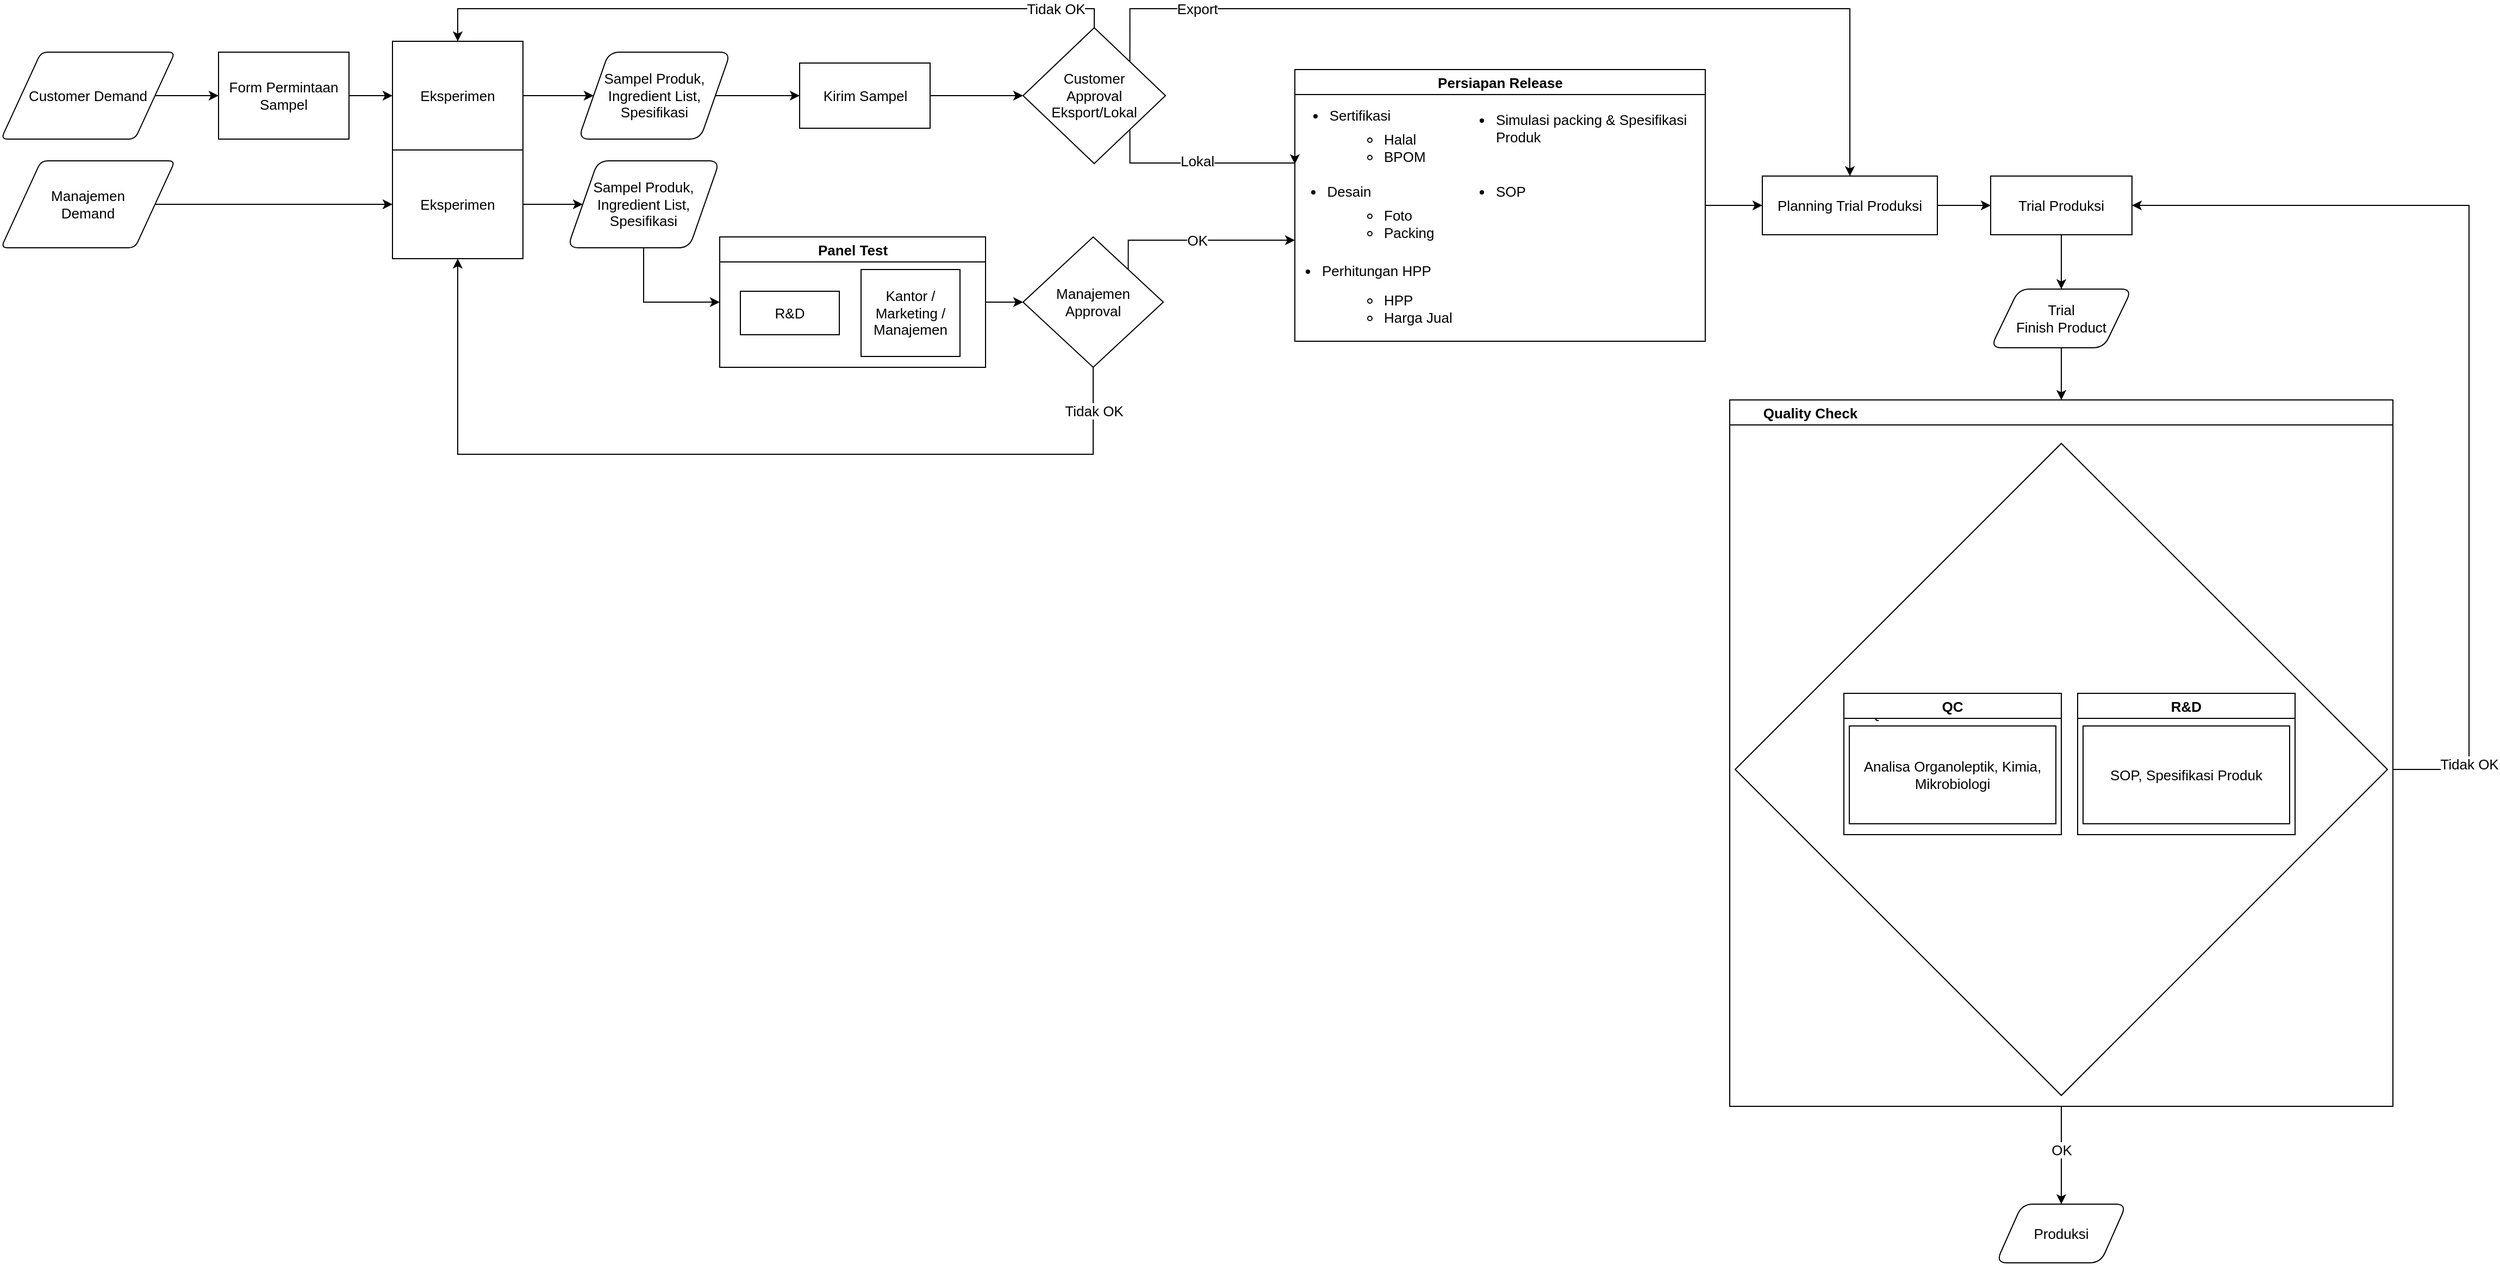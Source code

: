 <mxfile version="26.2.9">
  <diagram name="B2B" id="JEkLsybQMh7TkXwGEb7z">
    <mxGraphModel dx="3562" dy="2943" grid="1" gridSize="10" guides="1" tooltips="1" connect="1" arrows="1" fold="1" page="1" pageScale="1" pageWidth="850" pageHeight="1100" math="0" shadow="0">
      <root>
        <mxCell id="0" />
        <mxCell id="1" parent="0" />
        <mxCell id="22Ek3IktAt-tEacaqxxI-50" style="edgeStyle=orthogonalEdgeStyle;rounded=0;orthogonalLoop=1;jettySize=auto;html=1;exitX=1;exitY=0.5;exitDx=0;exitDy=0;entryX=0;entryY=0.5;entryDx=0;entryDy=0;fontSize=13;" edge="1" parent="1" source="6dXVv3c4vtzoXwTVIitz-65" target="22Ek3IktAt-tEacaqxxI-49">
          <mxGeometry relative="1" as="geometry" />
        </mxCell>
        <mxCell id="6dXVv3c4vtzoXwTVIitz-65" value="Form Permintaan Sampel" style="whiteSpace=wrap;strokeWidth=1;fontSize=13;" parent="1" vertex="1">
          <mxGeometry x="170" width="120" height="80" as="geometry" />
        </mxCell>
        <mxCell id="22Ek3IktAt-tEacaqxxI-70" style="edgeStyle=orthogonalEdgeStyle;rounded=0;orthogonalLoop=1;jettySize=auto;html=1;exitX=0.5;exitY=1;exitDx=0;exitDy=0;entryX=0;entryY=0.5;entryDx=0;entryDy=0;fontSize=13;" edge="1" parent="1" source="6dXVv3c4vtzoXwTVIitz-66" target="TRk_BBOaTZ7uG1GUnGQx-3">
          <mxGeometry relative="1" as="geometry">
            <Array as="points">
              <mxPoint x="561" y="230" />
            </Array>
          </mxGeometry>
        </mxCell>
        <mxCell id="6dXVv3c4vtzoXwTVIitz-66" value="Sampel Produk, Ingredient List, Spesifikasi" style="shape=parallelogram;whiteSpace=wrap;strokeWidth=1;;perimeter=parallelogramPerimeter;rounded=1;fontSize=13;" parent="1" vertex="1">
          <mxGeometry x="491" y="100" width="140" height="80" as="geometry" />
        </mxCell>
        <mxCell id="7P-PuD_ggh4ez_p3lZlP-34" value="" style="edgeStyle=orthogonalEdgeStyle;rounded=0;orthogonalLoop=1;jettySize=auto;html=1;fontSize=13;" parent="1" source="6dXVv3c4vtzoXwTVIitz-73" target="6dXVv3c4vtzoXwTVIitz-74" edge="1">
          <mxGeometry relative="1" as="geometry" />
        </mxCell>
        <mxCell id="6dXVv3c4vtzoXwTVIitz-73" value="Planning Trial Produksi" style="whiteSpace=wrap;strokeWidth=1;fontSize=13;" parent="1" vertex="1">
          <mxGeometry x="1590" y="114" width="161" height="54" as="geometry" />
        </mxCell>
        <mxCell id="22Ek3IktAt-tEacaqxxI-93" style="edgeStyle=orthogonalEdgeStyle;rounded=0;orthogonalLoop=1;jettySize=auto;html=1;exitX=0.5;exitY=1;exitDx=0;exitDy=0;entryX=0.5;entryY=0;entryDx=0;entryDy=0;fontSize=13;" edge="1" parent="1" source="6dXVv3c4vtzoXwTVIitz-74" target="22Ek3IktAt-tEacaqxxI-92">
          <mxGeometry relative="1" as="geometry" />
        </mxCell>
        <mxCell id="6dXVv3c4vtzoXwTVIitz-74" value="Trial Produksi" style="whiteSpace=wrap;strokeWidth=1;fontSize=13;" parent="1" vertex="1">
          <mxGeometry x="1800" y="114" width="130" height="54" as="geometry" />
        </mxCell>
        <mxCell id="6dXVv3c4vtzoXwTVIitz-79" value="Produksi" style="shape=parallelogram;whiteSpace=wrap;strokeWidth=1;;perimeter=parallelogramPerimeter;rounded=1;fontSize=13;" parent="1" vertex="1">
          <mxGeometry x="1805" y="1060" width="120" height="54" as="geometry" />
        </mxCell>
        <mxCell id="22Ek3IktAt-tEacaqxxI-52" style="edgeStyle=orthogonalEdgeStyle;rounded=0;orthogonalLoop=1;jettySize=auto;html=1;exitX=1;exitY=0.5;exitDx=0;exitDy=0;entryX=0;entryY=0.5;entryDx=0;entryDy=0;fontSize=13;" edge="1" parent="1" source="7P-PuD_ggh4ez_p3lZlP-11" target="6dXVv3c4vtzoXwTVIitz-66">
          <mxGeometry relative="1" as="geometry" />
        </mxCell>
        <mxCell id="7P-PuD_ggh4ez_p3lZlP-11" value="Eksperimen" style="whiteSpace=wrap;strokeWidth=1;fontSize=13;" parent="1" vertex="1">
          <mxGeometry x="330" y="90" width="120" height="100" as="geometry" />
        </mxCell>
        <mxCell id="7P-PuD_ggh4ez_p3lZlP-14" style="edgeStyle=orthogonalEdgeStyle;rounded=0;orthogonalLoop=1;jettySize=auto;html=1;exitX=1;exitY=0.5;exitDx=0;exitDy=0;entryX=0;entryY=0.5;entryDx=0;entryDy=0;strokeWidth=1;fontSize=13;" parent="1" source="7P-PuD_ggh4ez_p3lZlP-13" target="6dXVv3c4vtzoXwTVIitz-65" edge="1">
          <mxGeometry relative="1" as="geometry" />
        </mxCell>
        <mxCell id="7P-PuD_ggh4ez_p3lZlP-13" value="Customer Demand" style="shape=parallelogram;html=1;strokeWidth=1;perimeter=parallelogramPerimeter;whiteSpace=wrap;rounded=1;arcSize=12;size=0.23;fontSize=13;" parent="1" vertex="1">
          <mxGeometry x="-30" width="160" height="80" as="geometry" />
        </mxCell>
        <mxCell id="TRk_BBOaTZ7uG1GUnGQx-2" style="edgeStyle=orthogonalEdgeStyle;rounded=0;orthogonalLoop=1;jettySize=auto;html=1;exitX=1;exitY=0.5;exitDx=0;exitDy=0;entryX=0;entryY=0.5;entryDx=0;entryDy=0;fontSize=13;" parent="1" source="TRk_BBOaTZ7uG1GUnGQx-1" target="7P-PuD_ggh4ez_p3lZlP-11" edge="1">
          <mxGeometry relative="1" as="geometry" />
        </mxCell>
        <mxCell id="TRk_BBOaTZ7uG1GUnGQx-1" value="Manajemen&lt;div&gt;Demand&lt;/div&gt;" style="shape=parallelogram;html=1;strokeWidth=1;perimeter=parallelogramPerimeter;whiteSpace=wrap;rounded=1;arcSize=12;size=0.23;fontSize=13;" parent="1" vertex="1">
          <mxGeometry x="-30" y="100" width="160" height="80" as="geometry" />
        </mxCell>
        <mxCell id="22Ek3IktAt-tEacaqxxI-72" style="edgeStyle=orthogonalEdgeStyle;rounded=0;orthogonalLoop=1;jettySize=auto;html=1;exitX=1;exitY=0.5;exitDx=0;exitDy=0;entryX=0;entryY=0.5;entryDx=0;entryDy=0;fontSize=13;" edge="1" parent="1" source="TRk_BBOaTZ7uG1GUnGQx-3" target="22Ek3IktAt-tEacaqxxI-34">
          <mxGeometry relative="1" as="geometry" />
        </mxCell>
        <mxCell id="TRk_BBOaTZ7uG1GUnGQx-3" value="Panel Test" style="swimlane;whiteSpace=wrap;html=1;fontSize=13;" parent="1" vertex="1">
          <mxGeometry x="631" y="170" width="244.5" height="120" as="geometry" />
        </mxCell>
        <mxCell id="TRk_BBOaTZ7uG1GUnGQx-4" value="Kantor / Marketing / Manajemen" style="rounded=0;whiteSpace=wrap;html=1;fontSize=13;" parent="TRk_BBOaTZ7uG1GUnGQx-3" vertex="1">
          <mxGeometry x="130" y="30" width="91" height="80" as="geometry" />
        </mxCell>
        <mxCell id="TRk_BBOaTZ7uG1GUnGQx-5" value="R&amp;amp;D" style="rounded=0;whiteSpace=wrap;html=1;fontSize=13;" parent="TRk_BBOaTZ7uG1GUnGQx-3" vertex="1">
          <mxGeometry x="19" y="50" width="91" height="40" as="geometry" />
        </mxCell>
        <mxCell id="22Ek3IktAt-tEacaqxxI-42" style="edgeStyle=orthogonalEdgeStyle;rounded=0;orthogonalLoop=1;jettySize=auto;html=1;exitX=1;exitY=0.5;exitDx=0;exitDy=0;entryX=0;entryY=0.5;entryDx=0;entryDy=0;fontSize=13;" edge="1" parent="1" source="22Ek3IktAt-tEacaqxxI-8" target="6dXVv3c4vtzoXwTVIitz-73">
          <mxGeometry relative="1" as="geometry">
            <mxPoint x="410" y="661" as="targetPoint" />
          </mxGeometry>
        </mxCell>
        <mxCell id="22Ek3IktAt-tEacaqxxI-8" value="Persiapan Release" style="swimlane;whiteSpace=wrap;html=1;fontSize=13;" vertex="1" parent="1">
          <mxGeometry x="1160" y="16" width="377.5" height="250" as="geometry" />
        </mxCell>
        <mxCell id="22Ek3IktAt-tEacaqxxI-9" value="&lt;ul&gt;&lt;li&gt;Sertifikasi&lt;/li&gt;&lt;/ul&gt;" style="text;html=1;align=center;verticalAlign=middle;whiteSpace=wrap;rounded=0;fontSize=13;" vertex="1" parent="22Ek3IktAt-tEacaqxxI-8">
          <mxGeometry x="10" y="27" width="60" height="30" as="geometry" />
        </mxCell>
        <mxCell id="22Ek3IktAt-tEacaqxxI-11" value="&lt;ul&gt;&lt;ul&gt;&lt;li&gt;Halal&lt;/li&gt;&lt;li&gt;BPOM&lt;/li&gt;&lt;/ul&gt;&lt;/ul&gt;" style="text;html=1;align=left;verticalAlign=middle;whiteSpace=wrap;rounded=0;fontSize=13;" vertex="1" parent="22Ek3IktAt-tEacaqxxI-8">
          <mxGeometry y="57" width="60" height="30" as="geometry" />
        </mxCell>
        <mxCell id="22Ek3IktAt-tEacaqxxI-15" value="&lt;ul&gt;&lt;ul&gt;&lt;li&gt;Foto&lt;/li&gt;&lt;li&gt;Packing&lt;/li&gt;&lt;/ul&gt;&lt;/ul&gt;" style="text;html=1;align=left;verticalAlign=middle;whiteSpace=wrap;rounded=0;fontSize=13;" vertex="1" parent="22Ek3IktAt-tEacaqxxI-8">
          <mxGeometry y="127" width="60" height="30" as="geometry" />
        </mxCell>
        <mxCell id="22Ek3IktAt-tEacaqxxI-14" value="&lt;ul&gt;&lt;li&gt;Desain&lt;/li&gt;&lt;/ul&gt;" style="text;html=1;align=center;verticalAlign=middle;whiteSpace=wrap;rounded=0;fontSize=13;" vertex="1" parent="22Ek3IktAt-tEacaqxxI-8">
          <mxGeometry y="97" width="60" height="30" as="geometry" />
        </mxCell>
        <mxCell id="22Ek3IktAt-tEacaqxxI-22" value="&lt;ul&gt;&lt;li&gt;Simulasi packing &amp;amp; Spesifikasi Produk&lt;/li&gt;&lt;/ul&gt;" style="text;html=1;align=left;verticalAlign=middle;whiteSpace=wrap;rounded=0;fontSize=13;" vertex="1" parent="22Ek3IktAt-tEacaqxxI-8">
          <mxGeometry x="142.5" y="27" width="235" height="53" as="geometry" />
        </mxCell>
        <mxCell id="22Ek3IktAt-tEacaqxxI-25" value="&lt;ul&gt;&lt;ul&gt;&lt;li&gt;HPP&lt;/li&gt;&lt;li&gt;Harga Jual&lt;/li&gt;&lt;/ul&gt;&lt;/ul&gt;" style="text;html=1;align=left;verticalAlign=middle;whiteSpace=wrap;rounded=0;fontSize=13;" vertex="1" parent="22Ek3IktAt-tEacaqxxI-8">
          <mxGeometry y="200" width="180" height="40" as="geometry" />
        </mxCell>
        <mxCell id="22Ek3IktAt-tEacaqxxI-43" value="&lt;ul&gt;&lt;li&gt;SOP&lt;/li&gt;&lt;/ul&gt;" style="text;html=1;align=left;verticalAlign=middle;whiteSpace=wrap;rounded=0;fontSize=13;" vertex="1" parent="22Ek3IktAt-tEacaqxxI-8">
          <mxGeometry x="142.5" y="85.5" width="235" height="53" as="geometry" />
        </mxCell>
        <mxCell id="22Ek3IktAt-tEacaqxxI-26" value="&lt;ul&gt;&lt;li&gt;Perhitungan HPP&lt;/li&gt;&lt;/ul&gt;" style="text;html=1;align=left;verticalAlign=middle;whiteSpace=wrap;rounded=0;fontSize=13;" vertex="1" parent="22Ek3IktAt-tEacaqxxI-8">
          <mxGeometry x="-17" y="170" width="180" height="30" as="geometry" />
        </mxCell>
        <mxCell id="22Ek3IktAt-tEacaqxxI-34" value="Manajemen&#xa;Approval" style="rhombus;whiteSpace=wrap;strokeWidth=1;fontSize=13;" vertex="1" parent="1">
          <mxGeometry x="910" y="170" width="129" height="120" as="geometry" />
        </mxCell>
        <mxCell id="22Ek3IktAt-tEacaqxxI-44" value="" style="endArrow=classic;html=1;rounded=0;exitX=1;exitY=0;exitDx=0;exitDy=0;entryX=0;entryY=1;entryDx=0;entryDy=0;edgeStyle=orthogonalEdgeStyle;fontSize=13;" edge="1" parent="1" source="22Ek3IktAt-tEacaqxxI-34" target="22Ek3IktAt-tEacaqxxI-15">
          <mxGeometry relative="1" as="geometry">
            <mxPoint x="420" y="371" as="sourcePoint" />
            <mxPoint x="140" y="481" as="targetPoint" />
            <Array as="points">
              <mxPoint x="1007" y="173" />
            </Array>
          </mxGeometry>
        </mxCell>
        <mxCell id="22Ek3IktAt-tEacaqxxI-45" value="OK" style="edgeLabel;resizable=0;html=1;;align=center;verticalAlign=middle;fontSize=13;" connectable="0" vertex="1" parent="22Ek3IktAt-tEacaqxxI-44">
          <mxGeometry relative="1" as="geometry">
            <mxPoint as="offset" />
          </mxGeometry>
        </mxCell>
        <mxCell id="22Ek3IktAt-tEacaqxxI-46" value="Customer&lt;div&gt;Approval&lt;div&gt;Eksport/Lokal&lt;/div&gt;&lt;/div&gt;" style="rhombus;whiteSpace=wrap;html=1;fontSize=13;" vertex="1" parent="1">
          <mxGeometry x="910" y="-22.5" width="131" height="125" as="geometry" />
        </mxCell>
        <mxCell id="22Ek3IktAt-tEacaqxxI-53" style="edgeStyle=orthogonalEdgeStyle;rounded=0;orthogonalLoop=1;jettySize=auto;html=1;exitX=1;exitY=0.5;exitDx=0;exitDy=0;entryX=0;entryY=0.5;entryDx=0;entryDy=0;fontSize=13;" edge="1" parent="1" source="22Ek3IktAt-tEacaqxxI-49" target="22Ek3IktAt-tEacaqxxI-51">
          <mxGeometry relative="1" as="geometry" />
        </mxCell>
        <mxCell id="22Ek3IktAt-tEacaqxxI-49" value="Eksperimen" style="whiteSpace=wrap;strokeWidth=1;fontSize=13;" vertex="1" parent="1">
          <mxGeometry x="330" y="-10" width="120" height="100" as="geometry" />
        </mxCell>
        <mxCell id="22Ek3IktAt-tEacaqxxI-57" style="edgeStyle=orthogonalEdgeStyle;rounded=0;orthogonalLoop=1;jettySize=auto;html=1;exitX=1;exitY=0.5;exitDx=0;exitDy=0;entryX=0;entryY=0.5;entryDx=0;entryDy=0;fontSize=13;" edge="1" parent="1" source="22Ek3IktAt-tEacaqxxI-83" target="22Ek3IktAt-tEacaqxxI-46">
          <mxGeometry relative="1" as="geometry" />
        </mxCell>
        <mxCell id="22Ek3IktAt-tEacaqxxI-51" value="Sampel Produk, Ingredient List, Spesifikasi" style="shape=parallelogram;whiteSpace=wrap;strokeWidth=1;;perimeter=parallelogramPerimeter;rounded=1;fontSize=13;" vertex="1" parent="1">
          <mxGeometry x="501" width="140" height="80" as="geometry" />
        </mxCell>
        <mxCell id="22Ek3IktAt-tEacaqxxI-68" value="" style="endArrow=classic;html=1;rounded=0;exitX=0.5;exitY=0;exitDx=0;exitDy=0;entryX=0.5;entryY=0;entryDx=0;entryDy=0;edgeStyle=orthogonalEdgeStyle;fontSize=13;" edge="1" parent="1" source="22Ek3IktAt-tEacaqxxI-46" target="22Ek3IktAt-tEacaqxxI-49">
          <mxGeometry relative="1" as="geometry">
            <mxPoint x="700" y="100" as="sourcePoint" />
            <mxPoint x="800" y="100" as="targetPoint" />
            <Array as="points">
              <mxPoint x="976" y="-40" />
              <mxPoint x="390" y="-40" />
            </Array>
          </mxGeometry>
        </mxCell>
        <mxCell id="22Ek3IktAt-tEacaqxxI-69" value="Tidak OK" style="edgeLabel;resizable=0;html=1;;align=center;verticalAlign=middle;fontSize=13;" connectable="0" vertex="1" parent="22Ek3IktAt-tEacaqxxI-68">
          <mxGeometry relative="1" as="geometry">
            <mxPoint x="263" as="offset" />
          </mxGeometry>
        </mxCell>
        <mxCell id="22Ek3IktAt-tEacaqxxI-75" value="" style="endArrow=classic;html=1;rounded=0;exitX=0.5;exitY=1;exitDx=0;exitDy=0;entryX=0.5;entryY=1;entryDx=0;entryDy=0;edgeStyle=orthogonalEdgeStyle;fontSize=13;" edge="1" parent="1" source="22Ek3IktAt-tEacaqxxI-34" target="7P-PuD_ggh4ez_p3lZlP-11">
          <mxGeometry relative="1" as="geometry">
            <mxPoint x="785" y="398" as="sourcePoint" />
            <mxPoint x="410" y="410" as="targetPoint" />
            <Array as="points">
              <mxPoint x="974" y="370" />
              <mxPoint x="390" y="370" />
            </Array>
          </mxGeometry>
        </mxCell>
        <mxCell id="22Ek3IktAt-tEacaqxxI-76" value="Tidak OK" style="edgeLabel;resizable=0;html=1;;align=center;verticalAlign=middle;fontSize=13;" connectable="0" vertex="1" parent="22Ek3IktAt-tEacaqxxI-75">
          <mxGeometry relative="1" as="geometry">
            <mxPoint x="343" y="-40" as="offset" />
          </mxGeometry>
        </mxCell>
        <mxCell id="22Ek3IktAt-tEacaqxxI-77" value="" style="endArrow=classic;html=1;rounded=0;exitX=1;exitY=1;exitDx=0;exitDy=0;entryX=0;entryY=1;entryDx=0;entryDy=0;edgeStyle=orthogonalEdgeStyle;fontSize=13;" edge="1" parent="1" source="22Ek3IktAt-tEacaqxxI-46" target="22Ek3IktAt-tEacaqxxI-11">
          <mxGeometry relative="1" as="geometry">
            <mxPoint x="1250" y="40" as="sourcePoint" />
            <mxPoint x="1130" y="50" as="targetPoint" />
            <Array as="points">
              <mxPoint x="1008" y="102" />
              <mxPoint x="1160" y="102" />
            </Array>
          </mxGeometry>
        </mxCell>
        <mxCell id="22Ek3IktAt-tEacaqxxI-78" value="Lokal" style="edgeLabel;resizable=0;html=1;;align=center;verticalAlign=middle;fontSize=13;" connectable="0" vertex="1" parent="22Ek3IktAt-tEacaqxxI-77">
          <mxGeometry relative="1" as="geometry">
            <mxPoint x="1" y="-2" as="offset" />
          </mxGeometry>
        </mxCell>
        <mxCell id="22Ek3IktAt-tEacaqxxI-80" value="" style="endArrow=classic;html=1;rounded=0;exitX=1;exitY=0;exitDx=0;exitDy=0;entryX=0.5;entryY=0;entryDx=0;entryDy=0;edgeStyle=orthogonalEdgeStyle;fontSize=13;" edge="1" parent="1" source="22Ek3IktAt-tEacaqxxI-46" target="6dXVv3c4vtzoXwTVIitz-73">
          <mxGeometry relative="1" as="geometry">
            <mxPoint x="1185" y="-24.25" as="sourcePoint" />
            <mxPoint x="1330" as="targetPoint" />
            <Array as="points">
              <mxPoint x="1008" y="-40" />
              <mxPoint x="1671" y="-40" />
            </Array>
          </mxGeometry>
        </mxCell>
        <mxCell id="22Ek3IktAt-tEacaqxxI-81" value="Export" style="edgeLabel;resizable=0;html=1;;align=center;verticalAlign=middle;fontSize=13;" connectable="0" vertex="1" parent="22Ek3IktAt-tEacaqxxI-80">
          <mxGeometry relative="1" as="geometry">
            <mxPoint x="-322" as="offset" />
          </mxGeometry>
        </mxCell>
        <mxCell id="22Ek3IktAt-tEacaqxxI-82" value="" style="edgeStyle=orthogonalEdgeStyle;rounded=0;orthogonalLoop=1;jettySize=auto;html=1;exitX=1;exitY=0.5;exitDx=0;exitDy=0;entryX=0;entryY=0.5;entryDx=0;entryDy=0;fontSize=13;" edge="1" parent="1" source="22Ek3IktAt-tEacaqxxI-51" target="22Ek3IktAt-tEacaqxxI-83">
          <mxGeometry relative="1" as="geometry">
            <mxPoint x="627" y="40" as="sourcePoint" />
            <mxPoint x="910" y="40" as="targetPoint" />
          </mxGeometry>
        </mxCell>
        <mxCell id="22Ek3IktAt-tEacaqxxI-83" value="Kirim Sampel" style="rounded=0;whiteSpace=wrap;html=1;fontSize=13;" vertex="1" parent="1">
          <mxGeometry x="704.5" y="10" width="120" height="60" as="geometry" />
        </mxCell>
        <mxCell id="22Ek3IktAt-tEacaqxxI-88" value="&lt;font&gt;&lt;span style=&quot;white-space: pre;&quot;&gt;&#x9;&lt;/span&gt;Quality Check&lt;/font&gt;" style="swimlane;whiteSpace=wrap;html=1;align=left;fontSize=13;" vertex="1" parent="1">
          <mxGeometry x="1560" y="320" width="610" height="650" as="geometry" />
        </mxCell>
        <mxCell id="22Ek3IktAt-tEacaqxxI-87" value="" style="rhombus;whiteSpace=wrap;html=1;fontSize=13;" vertex="1" parent="22Ek3IktAt-tEacaqxxI-88">
          <mxGeometry x="5" y="40" width="600" height="600" as="geometry" />
        </mxCell>
        <mxCell id="22Ek3IktAt-tEacaqxxI-85" value="" style="group;fontSize=13;" vertex="1" connectable="0" parent="22Ek3IktAt-tEacaqxxI-88">
          <mxGeometry x="110" y="280" width="195" height="120" as="geometry" />
        </mxCell>
        <mxCell id="22Ek3IktAt-tEacaqxxI-84" value="QC" style="text;html=1;align=center;verticalAlign=middle;whiteSpace=wrap;rounded=0;fontSize=13;" vertex="1" parent="22Ek3IktAt-tEacaqxxI-85">
          <mxGeometry width="57" height="16.364" as="geometry" />
        </mxCell>
        <mxCell id="22Ek3IktAt-tEacaqxxI-105" value="QC" style="swimlane;whiteSpace=wrap;html=1;fontSize=13;" vertex="1" parent="22Ek3IktAt-tEacaqxxI-85">
          <mxGeometry x="-5" y="-10" width="200" height="130" as="geometry" />
        </mxCell>
        <mxCell id="6dXVv3c4vtzoXwTVIitz-78" value="Analisa Organoleptik, Kimia, Mikrobiologi" style="whiteSpace=wrap;strokeWidth=1;fontSize=13;" parent="22Ek3IktAt-tEacaqxxI-105" vertex="1">
          <mxGeometry x="5" y="30" width="190" height="90" as="geometry" />
        </mxCell>
        <mxCell id="22Ek3IktAt-tEacaqxxI-104" value="R&amp;amp;D" style="swimlane;whiteSpace=wrap;html=1;fontSize=13;" vertex="1" parent="22Ek3IktAt-tEacaqxxI-88">
          <mxGeometry x="320" y="270" width="200" height="130" as="geometry" />
        </mxCell>
        <mxCell id="6dXVv3c4vtzoXwTVIitz-70" value="SOP, Spesifikasi Produk" style="whiteSpace=wrap;strokeWidth=1;fontSize=13;" parent="22Ek3IktAt-tEacaqxxI-104" vertex="1">
          <mxGeometry x="5" y="30" width="190" height="90" as="geometry" />
        </mxCell>
        <mxCell id="22Ek3IktAt-tEacaqxxI-94" style="edgeStyle=orthogonalEdgeStyle;rounded=0;orthogonalLoop=1;jettySize=auto;html=1;exitX=0.5;exitY=1;exitDx=0;exitDy=0;entryX=0.5;entryY=0;entryDx=0;entryDy=0;fontSize=13;" edge="1" parent="1" source="22Ek3IktAt-tEacaqxxI-92" target="22Ek3IktAt-tEacaqxxI-88">
          <mxGeometry relative="1" as="geometry">
            <mxPoint x="1930" y="290" as="targetPoint" />
            <Array as="points" />
          </mxGeometry>
        </mxCell>
        <mxCell id="22Ek3IktAt-tEacaqxxI-92" value="Trial&#xa;Finish Product" style="shape=parallelogram;whiteSpace=wrap;strokeWidth=1;;perimeter=parallelogramPerimeter;rounded=1;fontSize=13;" vertex="1" parent="1">
          <mxGeometry x="1800" y="218" width="130" height="54" as="geometry" />
        </mxCell>
        <mxCell id="22Ek3IktAt-tEacaqxxI-111" value="" style="endArrow=classic;html=1;rounded=0;exitX=0.5;exitY=1;exitDx=0;exitDy=0;entryX=0.5;entryY=0;entryDx=0;entryDy=0;fontSize=13;" edge="1" parent="1" source="22Ek3IktAt-tEacaqxxI-88" target="6dXVv3c4vtzoXwTVIitz-79">
          <mxGeometry relative="1" as="geometry">
            <mxPoint x="1875" y="660" as="sourcePoint" />
            <mxPoint x="1875" y="700" as="targetPoint" />
          </mxGeometry>
        </mxCell>
        <mxCell id="22Ek3IktAt-tEacaqxxI-112" value="OK" style="edgeLabel;resizable=0;html=1;;align=center;verticalAlign=middle;fontSize=13;" connectable="0" vertex="1" parent="22Ek3IktAt-tEacaqxxI-111">
          <mxGeometry relative="1" as="geometry">
            <mxPoint y="-5" as="offset" />
          </mxGeometry>
        </mxCell>
        <mxCell id="22Ek3IktAt-tEacaqxxI-116" value="" style="endArrow=classic;html=1;rounded=0;exitX=1;exitY=0.5;exitDx=0;exitDy=0;entryX=1;entryY=0.5;entryDx=0;entryDy=0;edgeStyle=orthogonalEdgeStyle;fontSize=13;" edge="1" parent="1" source="22Ek3IktAt-tEacaqxxI-88" target="6dXVv3c4vtzoXwTVIitz-74">
          <mxGeometry relative="1" as="geometry">
            <mxPoint x="1990" y="460" as="sourcePoint" />
            <mxPoint x="2090" y="460" as="targetPoint" />
            <Array as="points">
              <mxPoint x="2170" y="660" />
              <mxPoint x="2240" y="660" />
              <mxPoint x="2240" y="141" />
            </Array>
          </mxGeometry>
        </mxCell>
        <mxCell id="22Ek3IktAt-tEacaqxxI-117" value="Tidak OK" style="edgeLabel;resizable=0;html=1;;align=center;verticalAlign=middle;fontSize=13;" connectable="0" vertex="1" parent="22Ek3IktAt-tEacaqxxI-116">
          <mxGeometry relative="1" as="geometry">
            <mxPoint y="367" as="offset" />
          </mxGeometry>
        </mxCell>
      </root>
    </mxGraphModel>
  </diagram>
</mxfile>
